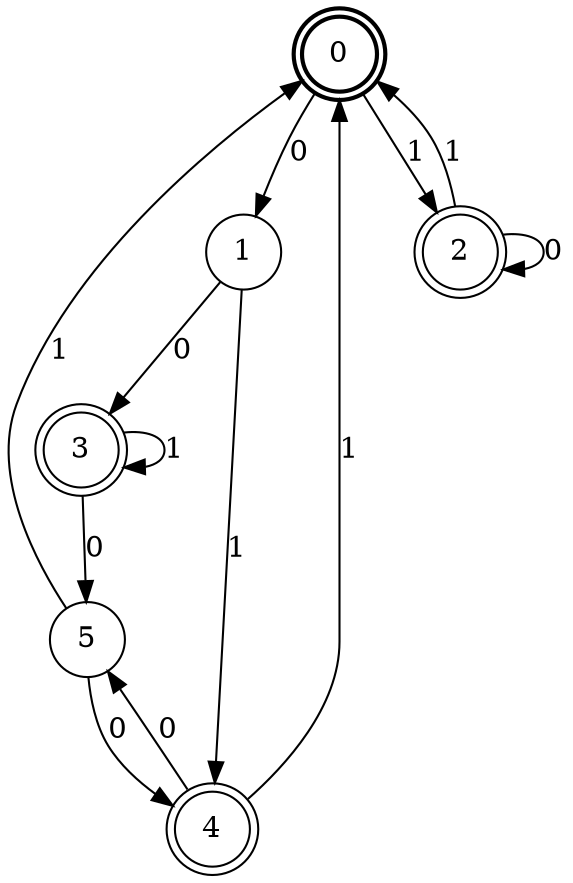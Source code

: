 digraph Automat {
    node [shape = circle];
    0 [style = "bold"];
    0 [peripheries=2]
    0 -> 1 [label = "0"];
    0 -> 2 [label = "1"];
    1 -> 3 [label = "0"];
    1 -> 4 [label = "1"];
    2 [peripheries=2]
    2 -> 2 [label = "0"];
    2 -> 0 [label = "1"];
    3 [peripheries=2]
    3 -> 5 [label = "0"];
    3 -> 3 [label = "1"];
    4 [peripheries=2]
    4 -> 5 [label = "0"];
    4 -> 0 [label = "1"];
    5 -> 4 [label = "0"];
    5 -> 0 [label = "1"];
}
